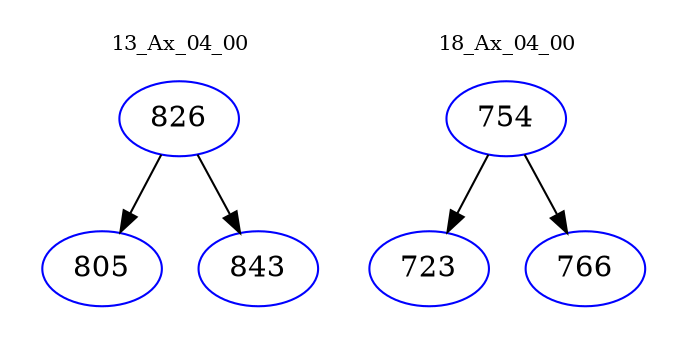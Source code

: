 digraph{
subgraph cluster_0 {
color = white
label = "13_Ax_04_00";
fontsize=10;
T0_826 [label="826", color="blue"]
T0_826 -> T0_805 [color="black"]
T0_805 [label="805", color="blue"]
T0_826 -> T0_843 [color="black"]
T0_843 [label="843", color="blue"]
}
subgraph cluster_1 {
color = white
label = "18_Ax_04_00";
fontsize=10;
T1_754 [label="754", color="blue"]
T1_754 -> T1_723 [color="black"]
T1_723 [label="723", color="blue"]
T1_754 -> T1_766 [color="black"]
T1_766 [label="766", color="blue"]
}
}

